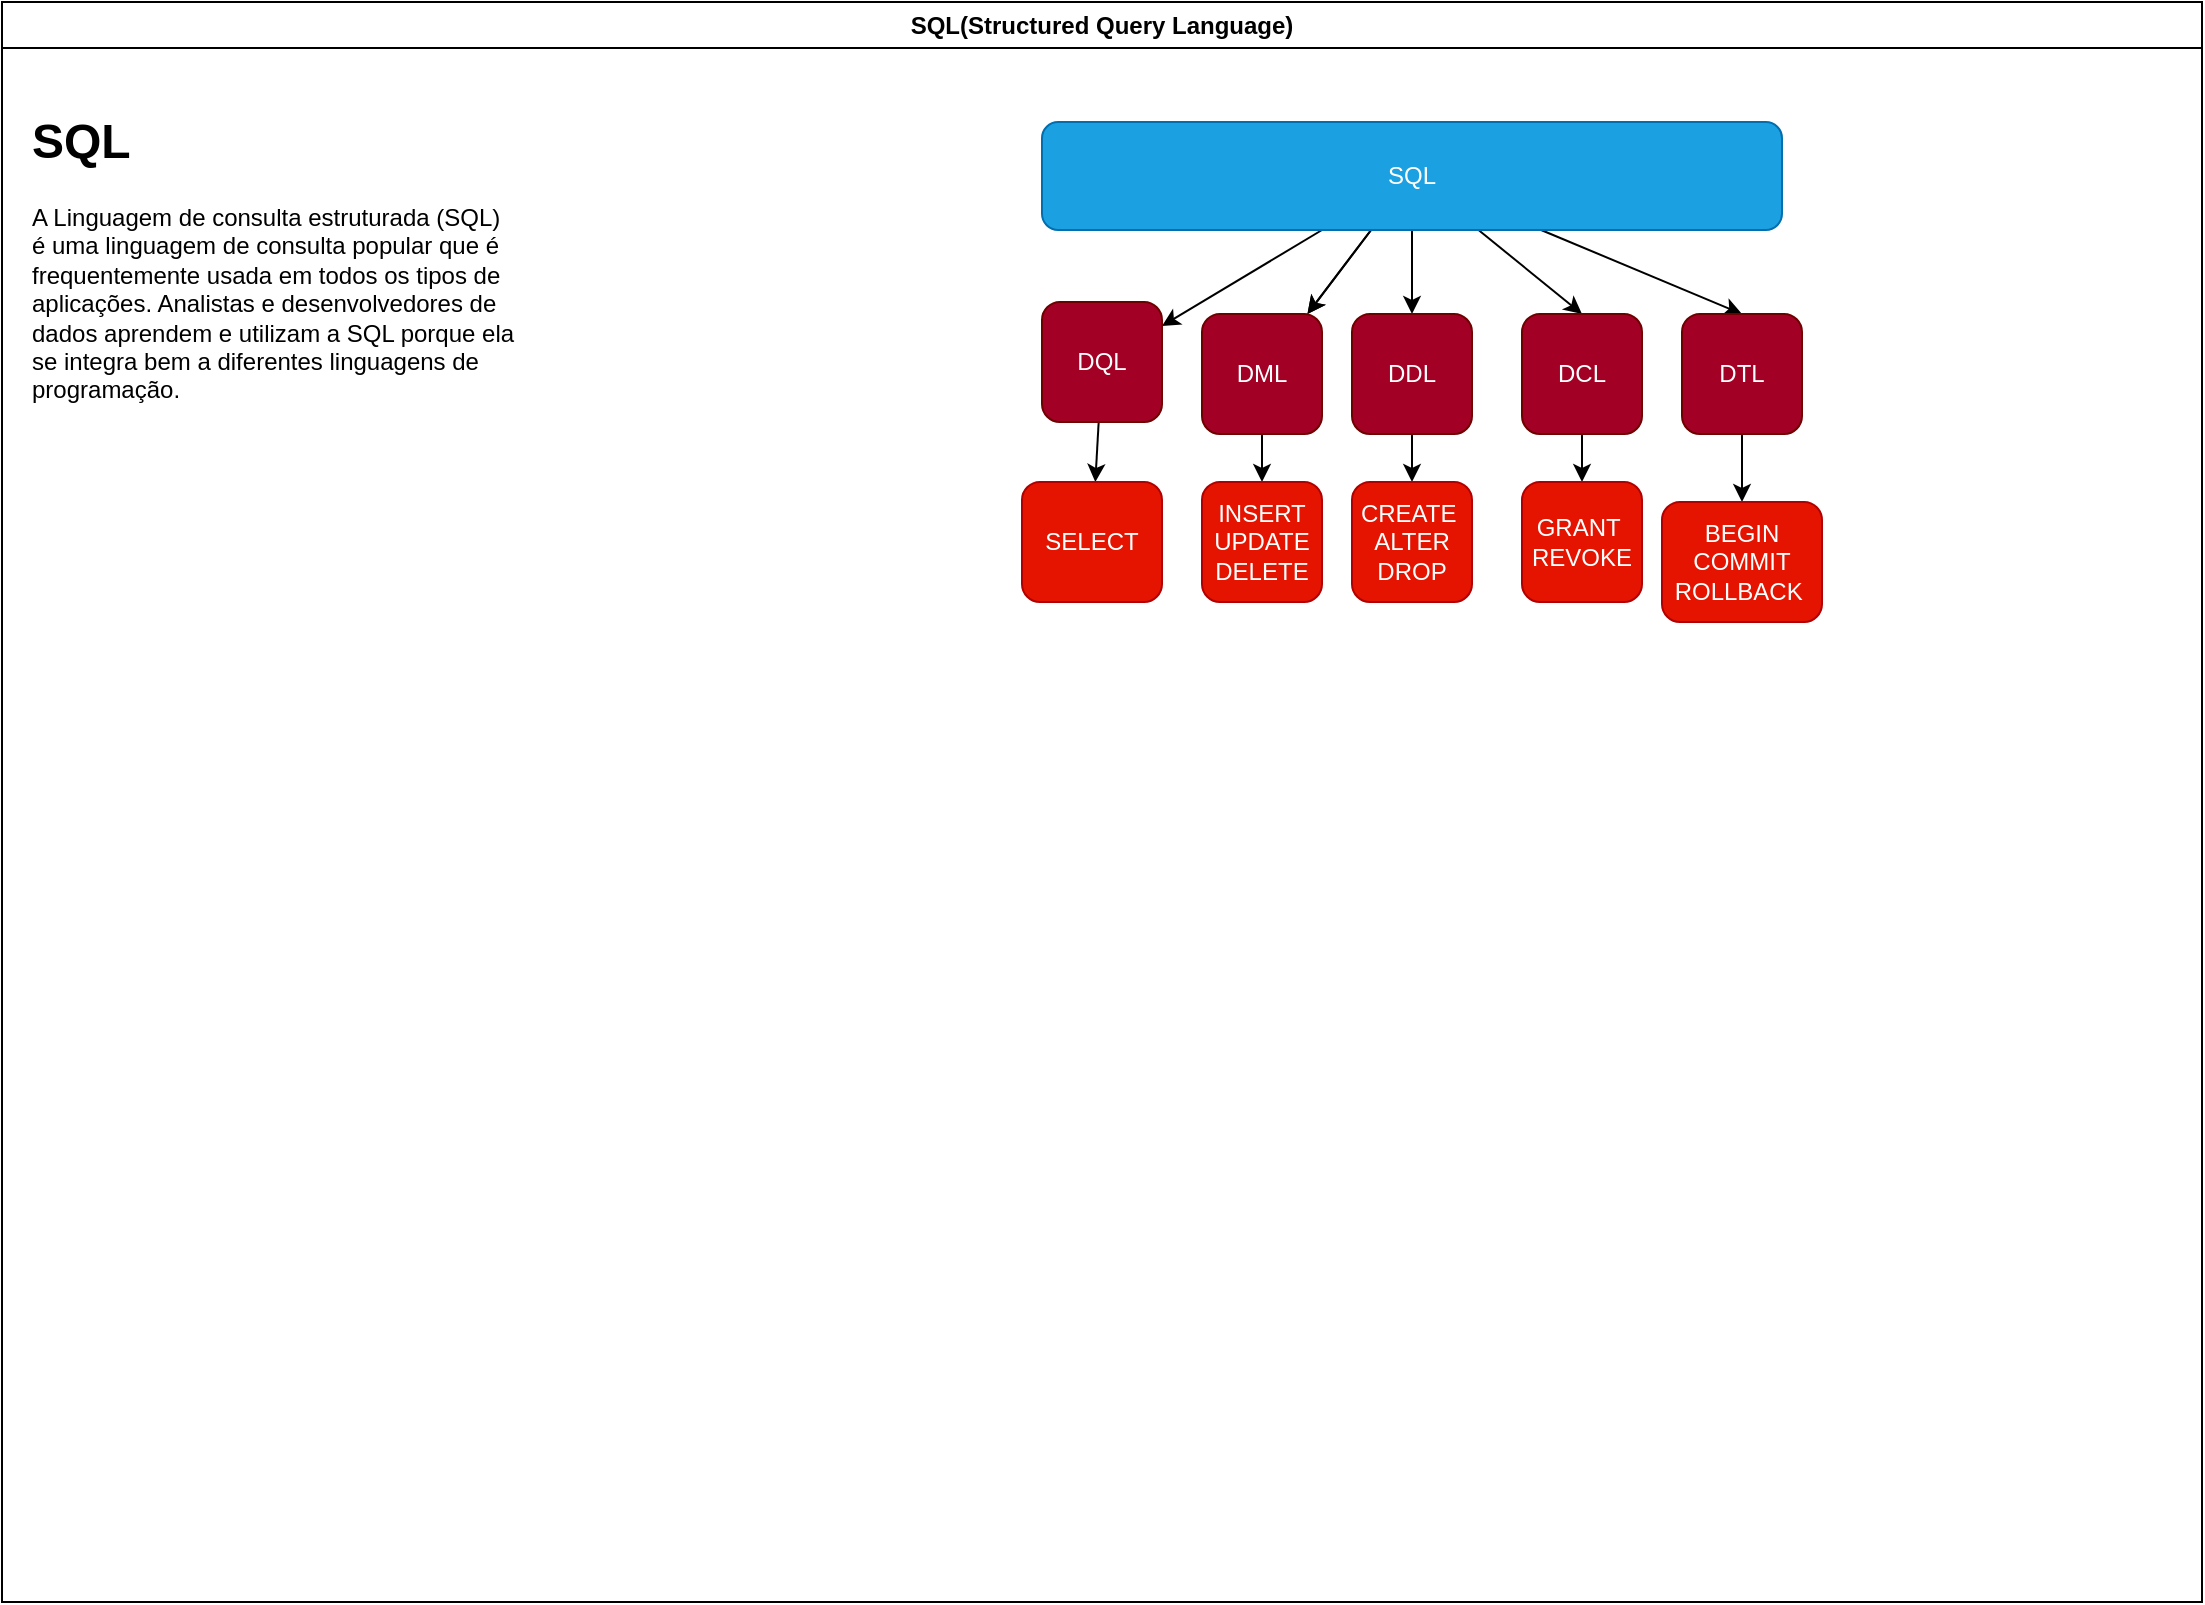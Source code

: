 <mxfile>
    <diagram id="nYtwASQVy9E85j1pXEmz" name="Página-1">
        <mxGraphModel dx="1982" dy="1825" grid="1" gridSize="10" guides="1" tooltips="1" connect="1" arrows="1" fold="1" page="1" pageScale="1" pageWidth="827" pageHeight="1169" math="0" shadow="0">
            <root>
                <mxCell id="0"/>
                <mxCell id="1" parent="0"/>
                <mxCell id="2" value="SQL(Structured Query Language)" style="swimlane;whiteSpace=wrap;html=1;" vertex="1" parent="1">
                    <mxGeometry x="-580" y="-740" width="1100" height="800" as="geometry"/>
                </mxCell>
                <mxCell id="3" value="&lt;h1&gt;SQL&lt;/h1&gt;&lt;p&gt;A Linguagem de consulta estruturada (SQL) é uma linguagem de consulta popular que é frequentemente usada em todos os tipos de aplicações. Analistas e desenvolvedores de dados aprendem e utilizam a SQL porque ela se integra bem a diferentes linguagens de programação.&lt;/p&gt;" style="text;html=1;strokeColor=none;fillColor=none;spacing=5;spacingTop=-20;whiteSpace=wrap;overflow=hidden;rounded=0;" vertex="1" parent="2">
                    <mxGeometry x="10" y="50" width="250" height="170" as="geometry"/>
                </mxCell>
                <mxCell id="9" value="" style="edgeStyle=none;html=1;" edge="1" parent="2" source="4" target="8">
                    <mxGeometry relative="1" as="geometry"/>
                </mxCell>
                <mxCell id="13" value="" style="edgeStyle=none;html=1;" edge="1" parent="2" source="4" target="12">
                    <mxGeometry relative="1" as="geometry"/>
                </mxCell>
                <mxCell id="15" value="" style="edgeStyle=none;html=1;" edge="1" parent="2" source="4" target="12">
                    <mxGeometry relative="1" as="geometry"/>
                </mxCell>
                <mxCell id="20" style="edgeStyle=none;html=1;entryX=0.5;entryY=0;entryDx=0;entryDy=0;" edge="1" parent="2" source="4" target="16">
                    <mxGeometry relative="1" as="geometry"/>
                </mxCell>
                <mxCell id="21" style="edgeStyle=none;html=1;entryX=0.5;entryY=0;entryDx=0;entryDy=0;" edge="1" parent="2" source="4" target="17">
                    <mxGeometry relative="1" as="geometry"/>
                </mxCell>
                <mxCell id="22" style="edgeStyle=none;html=1;entryX=0.5;entryY=0;entryDx=0;entryDy=0;" edge="1" parent="2" source="4" target="19">
                    <mxGeometry relative="1" as="geometry"/>
                </mxCell>
                <mxCell id="4" value="SQL" style="rounded=1;whiteSpace=wrap;html=1;fillColor=#1ba1e2;fontColor=#ffffff;strokeColor=#006EAF;" vertex="1" parent="2">
                    <mxGeometry x="520" y="60" width="370" height="54" as="geometry"/>
                </mxCell>
                <mxCell id="24" value="" style="edgeStyle=none;html=1;" edge="1" parent="2" source="8" target="23">
                    <mxGeometry relative="1" as="geometry"/>
                </mxCell>
                <mxCell id="8" value="DQL" style="whiteSpace=wrap;html=1;fillColor=#a20025;strokeColor=#6F0000;fontColor=#ffffff;rounded=1;" vertex="1" parent="2">
                    <mxGeometry x="520" y="150" width="60" height="60" as="geometry"/>
                </mxCell>
                <mxCell id="26" value="" style="edgeStyle=none;html=1;" edge="1" parent="2" source="12" target="25">
                    <mxGeometry relative="1" as="geometry"/>
                </mxCell>
                <mxCell id="12" value="DML" style="whiteSpace=wrap;html=1;fillColor=#a20025;strokeColor=#6F0000;fontColor=#ffffff;rounded=1;" vertex="1" parent="2">
                    <mxGeometry x="600" y="156" width="60" height="60" as="geometry"/>
                </mxCell>
                <mxCell id="28" value="" style="edgeStyle=none;html=1;" edge="1" parent="2" source="16" target="27">
                    <mxGeometry relative="1" as="geometry"/>
                </mxCell>
                <mxCell id="16" value="DDL" style="whiteSpace=wrap;html=1;fillColor=#a20025;strokeColor=#6F0000;fontColor=#ffffff;rounded=1;" vertex="1" parent="2">
                    <mxGeometry x="675" y="156" width="60" height="60" as="geometry"/>
                </mxCell>
                <mxCell id="31" value="" style="edgeStyle=none;html=1;" edge="1" parent="2" source="17" target="30">
                    <mxGeometry relative="1" as="geometry"/>
                </mxCell>
                <mxCell id="17" value="DCL" style="whiteSpace=wrap;html=1;fillColor=#a20025;strokeColor=#6F0000;fontColor=#ffffff;rounded=1;" vertex="1" parent="2">
                    <mxGeometry x="760" y="156" width="60" height="60" as="geometry"/>
                </mxCell>
                <mxCell id="33" value="" style="edgeStyle=none;html=1;" edge="1" parent="2" source="19" target="32">
                    <mxGeometry relative="1" as="geometry"/>
                </mxCell>
                <mxCell id="19" value="DTL" style="whiteSpace=wrap;html=1;fillColor=#a20025;strokeColor=#6F0000;fontColor=#ffffff;rounded=1;" vertex="1" parent="2">
                    <mxGeometry x="840" y="156" width="60" height="60" as="geometry"/>
                </mxCell>
                <mxCell id="23" value="SELECT" style="whiteSpace=wrap;html=1;fillColor=#e51400;strokeColor=#B20000;fontColor=#ffffff;rounded=1;" vertex="1" parent="2">
                    <mxGeometry x="510" y="240" width="70" height="60" as="geometry"/>
                </mxCell>
                <mxCell id="25" value="INSERT&lt;br&gt;UPDATE&lt;br&gt;DELETE" style="whiteSpace=wrap;html=1;fillColor=#e51400;strokeColor=#B20000;fontColor=#ffffff;rounded=1;" vertex="1" parent="2">
                    <mxGeometry x="600" y="240" width="60" height="60" as="geometry"/>
                </mxCell>
                <mxCell id="27" value="CREATE&amp;nbsp;&lt;br&gt;ALTER&lt;br&gt;DROP" style="whiteSpace=wrap;html=1;fillColor=#e51400;strokeColor=#B20000;fontColor=#ffffff;rounded=1;" vertex="1" parent="2">
                    <mxGeometry x="675" y="240" width="60" height="60" as="geometry"/>
                </mxCell>
                <mxCell id="30" value="GRANT&amp;nbsp;&lt;br&gt;REVOKE" style="whiteSpace=wrap;html=1;fillColor=#e51400;strokeColor=#B20000;fontColor=#ffffff;rounded=1;" vertex="1" parent="2">
                    <mxGeometry x="760" y="240" width="60" height="60" as="geometry"/>
                </mxCell>
                <mxCell id="32" value="BEGIN&lt;br&gt;COMMIT&lt;br&gt;ROLLBACK&amp;nbsp;" style="whiteSpace=wrap;html=1;fillColor=#e51400;strokeColor=#B20000;fontColor=#ffffff;rounded=1;" vertex="1" parent="2">
                    <mxGeometry x="830" y="250" width="80" height="60" as="geometry"/>
                </mxCell>
            </root>
        </mxGraphModel>
    </diagram>
</mxfile>